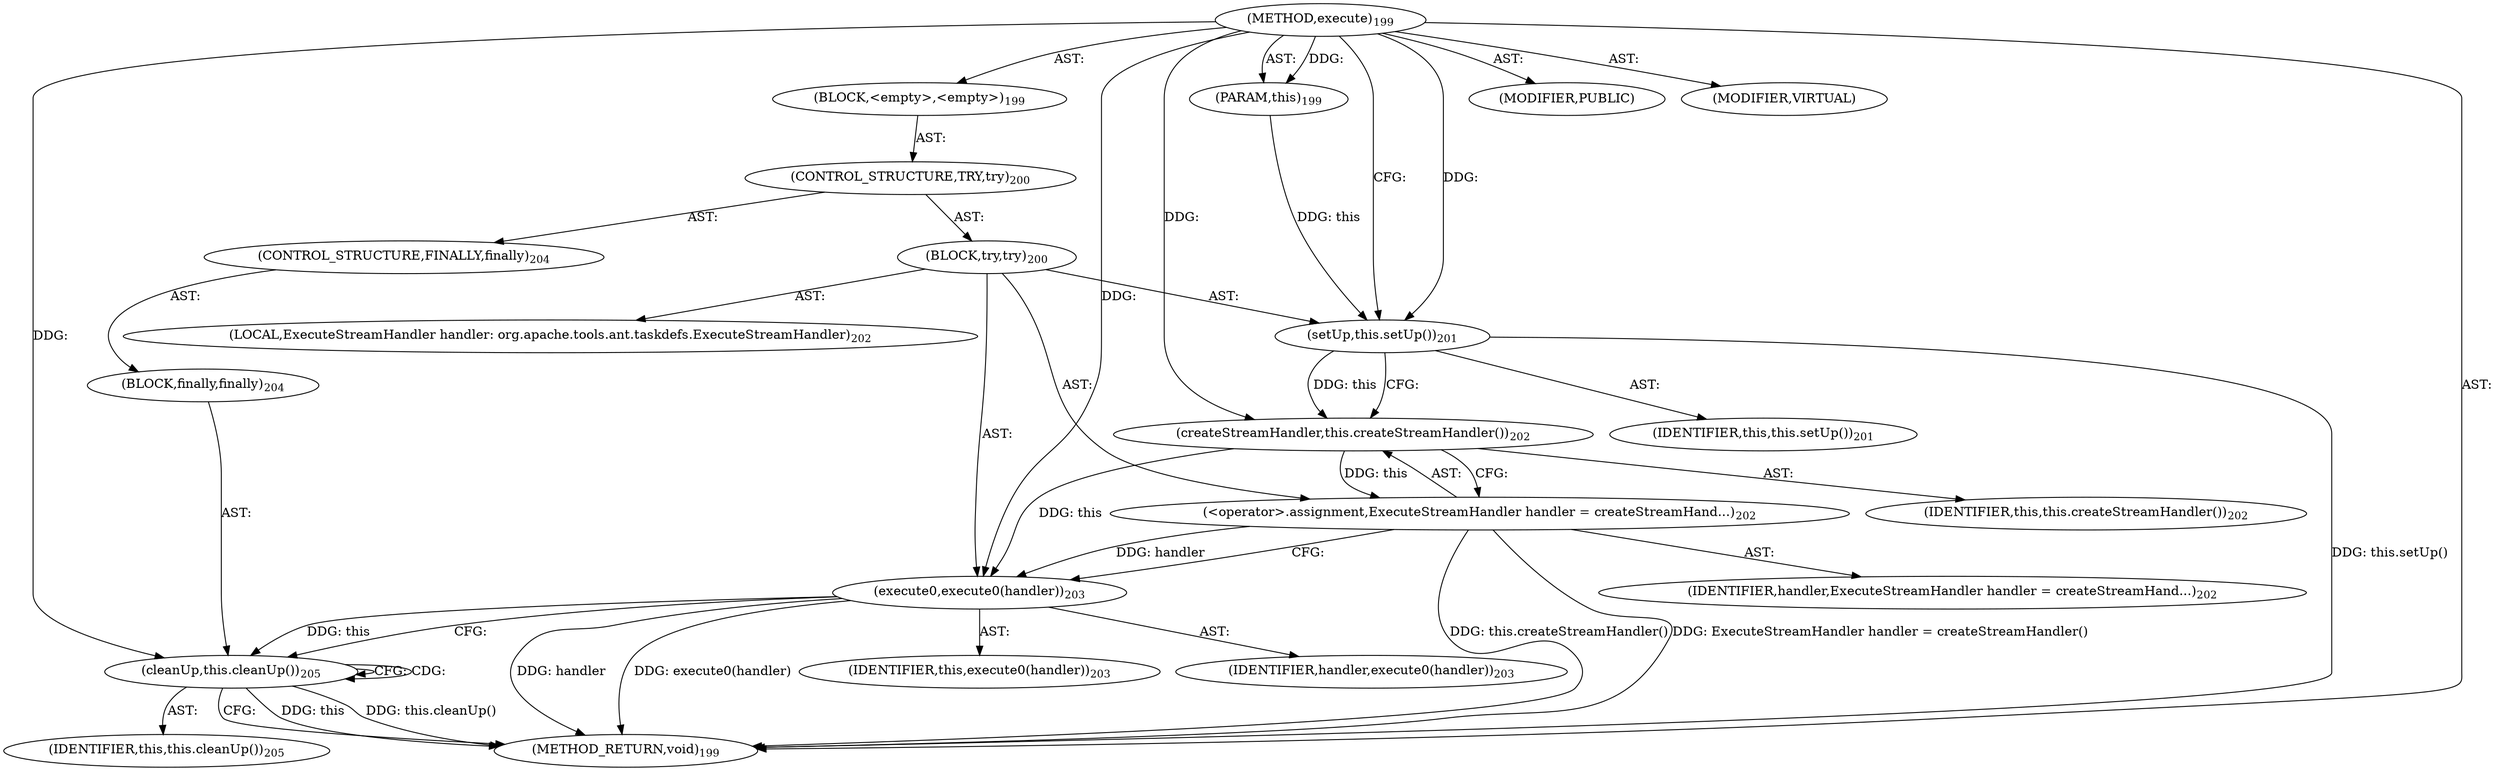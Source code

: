 digraph "execute" {  
"111669149705" [label = <(METHOD,execute)<SUB>199</SUB>> ]
"115964116996" [label = <(PARAM,this)<SUB>199</SUB>> ]
"25769803787" [label = <(BLOCK,&lt;empty&gt;,&lt;empty&gt;)<SUB>199</SUB>> ]
"47244640258" [label = <(CONTROL_STRUCTURE,TRY,try)<SUB>200</SUB>> ]
"25769803788" [label = <(BLOCK,try,try)<SUB>200</SUB>> ]
"30064771144" [label = <(setUp,this.setUp())<SUB>201</SUB>> ]
"68719476740" [label = <(IDENTIFIER,this,this.setUp())<SUB>201</SUB>> ]
"94489280512" [label = <(LOCAL,ExecuteStreamHandler handler: org.apache.tools.ant.taskdefs.ExecuteStreamHandler)<SUB>202</SUB>> ]
"30064771145" [label = <(&lt;operator&gt;.assignment,ExecuteStreamHandler handler = createStreamHand...)<SUB>202</SUB>> ]
"68719476794" [label = <(IDENTIFIER,handler,ExecuteStreamHandler handler = createStreamHand...)<SUB>202</SUB>> ]
"30064771146" [label = <(createStreamHandler,this.createStreamHandler())<SUB>202</SUB>> ]
"68719476741" [label = <(IDENTIFIER,this,this.createStreamHandler())<SUB>202</SUB>> ]
"30064771147" [label = <(execute0,execute0(handler))<SUB>203</SUB>> ]
"68719476742" [label = <(IDENTIFIER,this,execute0(handler))<SUB>203</SUB>> ]
"68719476795" [label = <(IDENTIFIER,handler,execute0(handler))<SUB>203</SUB>> ]
"47244640259" [label = <(CONTROL_STRUCTURE,FINALLY,finally)<SUB>204</SUB>> ]
"25769803789" [label = <(BLOCK,finally,finally)<SUB>204</SUB>> ]
"30064771148" [label = <(cleanUp,this.cleanUp())<SUB>205</SUB>> ]
"68719476743" [label = <(IDENTIFIER,this,this.cleanUp())<SUB>205</SUB>> ]
"133143986201" [label = <(MODIFIER,PUBLIC)> ]
"133143986202" [label = <(MODIFIER,VIRTUAL)> ]
"128849018889" [label = <(METHOD_RETURN,void)<SUB>199</SUB>> ]
  "111669149705" -> "115964116996"  [ label = "AST: "] 
  "111669149705" -> "25769803787"  [ label = "AST: "] 
  "111669149705" -> "133143986201"  [ label = "AST: "] 
  "111669149705" -> "133143986202"  [ label = "AST: "] 
  "111669149705" -> "128849018889"  [ label = "AST: "] 
  "25769803787" -> "47244640258"  [ label = "AST: "] 
  "47244640258" -> "25769803788"  [ label = "AST: "] 
  "47244640258" -> "47244640259"  [ label = "AST: "] 
  "25769803788" -> "30064771144"  [ label = "AST: "] 
  "25769803788" -> "94489280512"  [ label = "AST: "] 
  "25769803788" -> "30064771145"  [ label = "AST: "] 
  "25769803788" -> "30064771147"  [ label = "AST: "] 
  "30064771144" -> "68719476740"  [ label = "AST: "] 
  "30064771145" -> "68719476794"  [ label = "AST: "] 
  "30064771145" -> "30064771146"  [ label = "AST: "] 
  "30064771146" -> "68719476741"  [ label = "AST: "] 
  "30064771147" -> "68719476742"  [ label = "AST: "] 
  "30064771147" -> "68719476795"  [ label = "AST: "] 
  "47244640259" -> "25769803789"  [ label = "AST: "] 
  "25769803789" -> "30064771148"  [ label = "AST: "] 
  "30064771148" -> "68719476743"  [ label = "AST: "] 
  "30064771144" -> "30064771146"  [ label = "CFG: "] 
  "30064771145" -> "30064771147"  [ label = "CFG: "] 
  "30064771147" -> "30064771148"  [ label = "CFG: "] 
  "30064771146" -> "30064771145"  [ label = "CFG: "] 
  "30064771148" -> "128849018889"  [ label = "CFG: "] 
  "30064771148" -> "30064771148"  [ label = "CFG: "] 
  "111669149705" -> "30064771144"  [ label = "CFG: "] 
  "30064771144" -> "128849018889"  [ label = "DDG: this.setUp()"] 
  "30064771145" -> "128849018889"  [ label = "DDG: this.createStreamHandler()"] 
  "30064771145" -> "128849018889"  [ label = "DDG: ExecuteStreamHandler handler = createStreamHandler()"] 
  "30064771147" -> "128849018889"  [ label = "DDG: handler"] 
  "30064771147" -> "128849018889"  [ label = "DDG: execute0(handler)"] 
  "30064771148" -> "128849018889"  [ label = "DDG: this"] 
  "30064771148" -> "128849018889"  [ label = "DDG: this.cleanUp()"] 
  "111669149705" -> "115964116996"  [ label = "DDG: "] 
  "30064771146" -> "30064771145"  [ label = "DDG: this"] 
  "115964116996" -> "30064771144"  [ label = "DDG: this"] 
  "111669149705" -> "30064771144"  [ label = "DDG: "] 
  "30064771146" -> "30064771147"  [ label = "DDG: this"] 
  "111669149705" -> "30064771147"  [ label = "DDG: "] 
  "30064771145" -> "30064771147"  [ label = "DDG: handler"] 
  "30064771144" -> "30064771146"  [ label = "DDG: this"] 
  "111669149705" -> "30064771146"  [ label = "DDG: "] 
  "30064771147" -> "30064771148"  [ label = "DDG: this"] 
  "111669149705" -> "30064771148"  [ label = "DDG: "] 
  "30064771148" -> "30064771148"  [ label = "CDG: "] 
}
